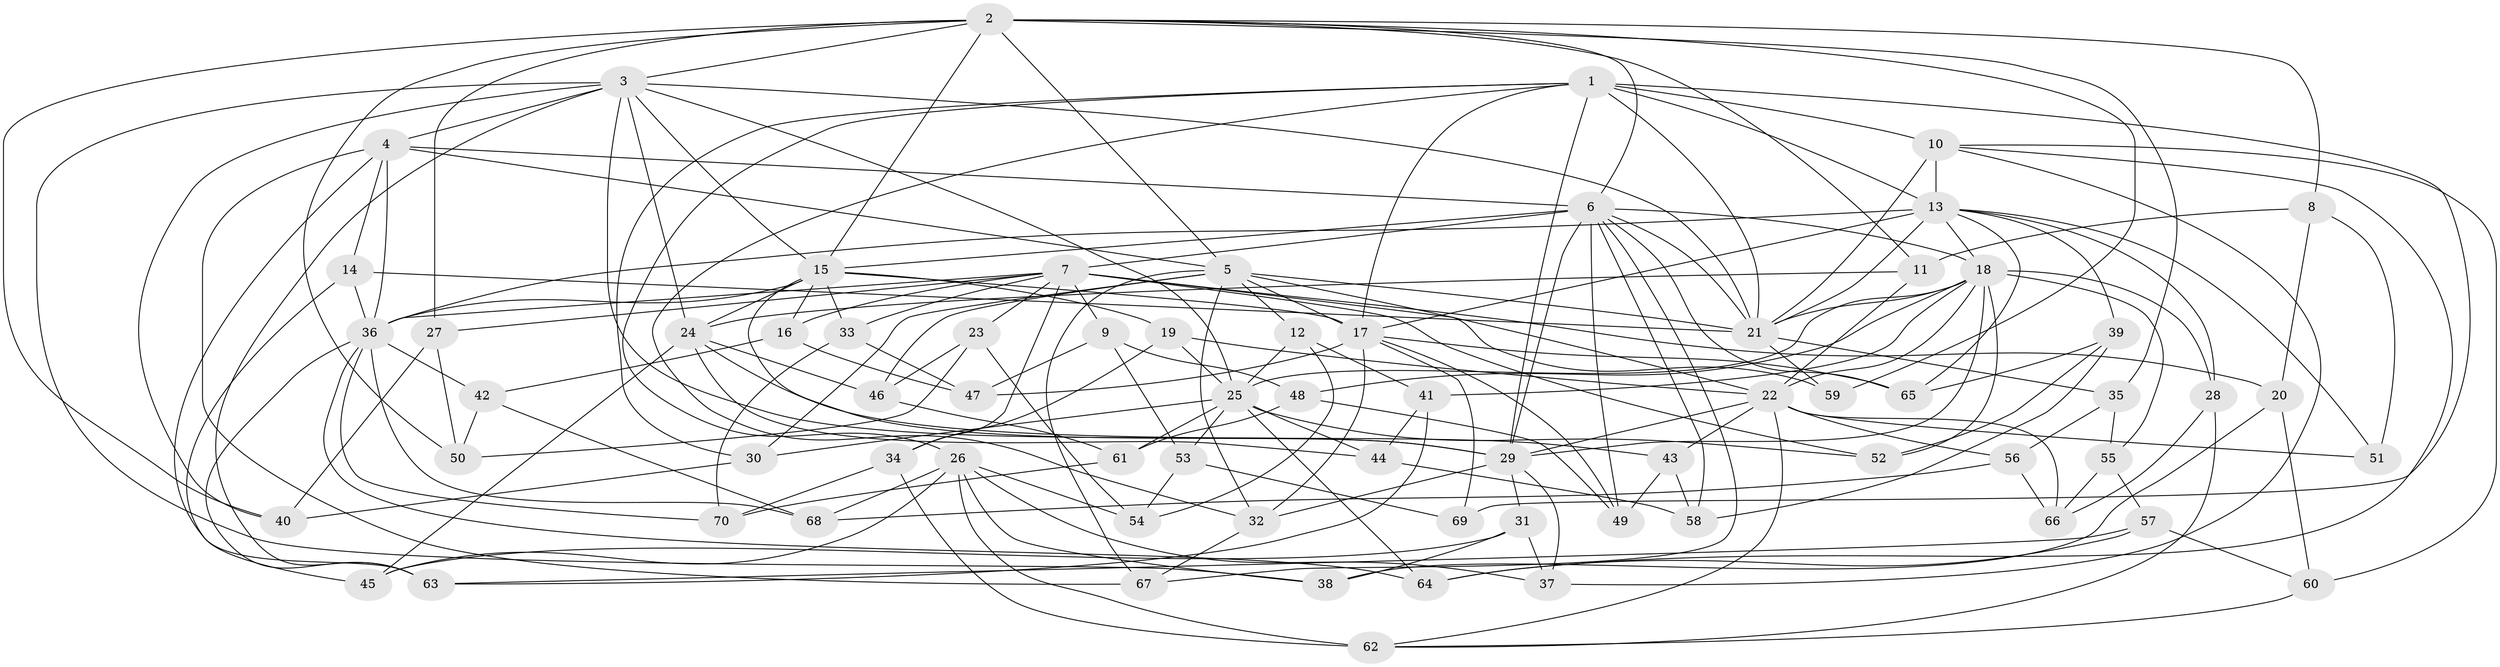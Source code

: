 // original degree distribution, {4: 1.0}
// Generated by graph-tools (version 1.1) at 2025/53/03/04/25 22:53:51]
// undirected, 70 vertices, 191 edges
graph export_dot {
  node [color=gray90,style=filled];
  1;
  2;
  3;
  4;
  5;
  6;
  7;
  8;
  9;
  10;
  11;
  12;
  13;
  14;
  15;
  16;
  17;
  18;
  19;
  20;
  21;
  22;
  23;
  24;
  25;
  26;
  27;
  28;
  29;
  30;
  31;
  32;
  33;
  34;
  35;
  36;
  37;
  38;
  39;
  40;
  41;
  42;
  43;
  44;
  45;
  46;
  47;
  48;
  49;
  50;
  51;
  52;
  53;
  54;
  55;
  56;
  57;
  58;
  59;
  60;
  61;
  62;
  63;
  64;
  65;
  66;
  67;
  68;
  69;
  70;
  1 -- 10 [weight=1.0];
  1 -- 13 [weight=1.0];
  1 -- 17 [weight=1.0];
  1 -- 21 [weight=1.0];
  1 -- 26 [weight=1.0];
  1 -- 29 [weight=1.0];
  1 -- 30 [weight=1.0];
  1 -- 32 [weight=1.0];
  1 -- 69 [weight=2.0];
  2 -- 3 [weight=2.0];
  2 -- 5 [weight=1.0];
  2 -- 6 [weight=1.0];
  2 -- 8 [weight=1.0];
  2 -- 11 [weight=1.0];
  2 -- 15 [weight=1.0];
  2 -- 27 [weight=1.0];
  2 -- 35 [weight=1.0];
  2 -- 40 [weight=1.0];
  2 -- 50 [weight=1.0];
  2 -- 59 [weight=1.0];
  3 -- 4 [weight=1.0];
  3 -- 15 [weight=1.0];
  3 -- 21 [weight=1.0];
  3 -- 24 [weight=1.0];
  3 -- 25 [weight=1.0];
  3 -- 29 [weight=2.0];
  3 -- 38 [weight=1.0];
  3 -- 40 [weight=1.0];
  3 -- 63 [weight=1.0];
  4 -- 5 [weight=1.0];
  4 -- 6 [weight=1.0];
  4 -- 14 [weight=1.0];
  4 -- 36 [weight=2.0];
  4 -- 63 [weight=1.0];
  4 -- 67 [weight=1.0];
  5 -- 12 [weight=1.0];
  5 -- 17 [weight=1.0];
  5 -- 21 [weight=1.0];
  5 -- 22 [weight=1.0];
  5 -- 30 [weight=1.0];
  5 -- 32 [weight=1.0];
  5 -- 46 [weight=1.0];
  5 -- 67 [weight=1.0];
  6 -- 7 [weight=1.0];
  6 -- 15 [weight=2.0];
  6 -- 18 [weight=1.0];
  6 -- 21 [weight=1.0];
  6 -- 29 [weight=1.0];
  6 -- 49 [weight=1.0];
  6 -- 58 [weight=1.0];
  6 -- 65 [weight=1.0];
  6 -- 67 [weight=1.0];
  7 -- 9 [weight=1.0];
  7 -- 16 [weight=1.0];
  7 -- 20 [weight=1.0];
  7 -- 23 [weight=1.0];
  7 -- 27 [weight=1.0];
  7 -- 33 [weight=1.0];
  7 -- 34 [weight=1.0];
  7 -- 36 [weight=1.0];
  7 -- 52 [weight=1.0];
  7 -- 59 [weight=2.0];
  8 -- 11 [weight=1.0];
  8 -- 20 [weight=1.0];
  8 -- 51 [weight=1.0];
  9 -- 47 [weight=1.0];
  9 -- 48 [weight=1.0];
  9 -- 53 [weight=1.0];
  10 -- 13 [weight=1.0];
  10 -- 21 [weight=3.0];
  10 -- 37 [weight=1.0];
  10 -- 60 [weight=1.0];
  10 -- 64 [weight=1.0];
  11 -- 22 [weight=1.0];
  11 -- 24 [weight=1.0];
  12 -- 25 [weight=1.0];
  12 -- 41 [weight=1.0];
  12 -- 54 [weight=1.0];
  13 -- 17 [weight=1.0];
  13 -- 18 [weight=1.0];
  13 -- 21 [weight=1.0];
  13 -- 28 [weight=1.0];
  13 -- 36 [weight=1.0];
  13 -- 39 [weight=1.0];
  13 -- 51 [weight=1.0];
  13 -- 65 [weight=1.0];
  14 -- 21 [weight=1.0];
  14 -- 36 [weight=1.0];
  14 -- 45 [weight=1.0];
  15 -- 16 [weight=1.0];
  15 -- 17 [weight=1.0];
  15 -- 19 [weight=1.0];
  15 -- 24 [weight=2.0];
  15 -- 29 [weight=1.0];
  15 -- 33 [weight=1.0];
  15 -- 36 [weight=1.0];
  16 -- 42 [weight=1.0];
  16 -- 47 [weight=1.0];
  17 -- 32 [weight=2.0];
  17 -- 47 [weight=1.0];
  17 -- 49 [weight=1.0];
  17 -- 65 [weight=1.0];
  17 -- 69 [weight=1.0];
  18 -- 21 [weight=1.0];
  18 -- 22 [weight=1.0];
  18 -- 25 [weight=1.0];
  18 -- 28 [weight=1.0];
  18 -- 29 [weight=2.0];
  18 -- 41 [weight=1.0];
  18 -- 48 [weight=1.0];
  18 -- 52 [weight=1.0];
  18 -- 55 [weight=1.0];
  19 -- 22 [weight=1.0];
  19 -- 25 [weight=1.0];
  19 -- 34 [weight=1.0];
  20 -- 38 [weight=1.0];
  20 -- 60 [weight=1.0];
  21 -- 35 [weight=1.0];
  21 -- 59 [weight=1.0];
  22 -- 29 [weight=2.0];
  22 -- 43 [weight=1.0];
  22 -- 51 [weight=2.0];
  22 -- 56 [weight=1.0];
  22 -- 62 [weight=1.0];
  22 -- 66 [weight=1.0];
  23 -- 46 [weight=1.0];
  23 -- 50 [weight=1.0];
  23 -- 54 [weight=1.0];
  24 -- 43 [weight=1.0];
  24 -- 44 [weight=1.0];
  24 -- 45 [weight=1.0];
  24 -- 46 [weight=1.0];
  25 -- 30 [weight=1.0];
  25 -- 44 [weight=1.0];
  25 -- 52 [weight=1.0];
  25 -- 53 [weight=1.0];
  25 -- 61 [weight=1.0];
  25 -- 64 [weight=1.0];
  26 -- 37 [weight=1.0];
  26 -- 38 [weight=1.0];
  26 -- 45 [weight=1.0];
  26 -- 54 [weight=1.0];
  26 -- 62 [weight=2.0];
  26 -- 68 [weight=1.0];
  27 -- 40 [weight=1.0];
  27 -- 50 [weight=1.0];
  28 -- 62 [weight=1.0];
  28 -- 66 [weight=1.0];
  29 -- 31 [weight=1.0];
  29 -- 32 [weight=1.0];
  29 -- 37 [weight=1.0];
  30 -- 40 [weight=1.0];
  31 -- 37 [weight=1.0];
  31 -- 38 [weight=1.0];
  31 -- 45 [weight=1.0];
  32 -- 67 [weight=1.0];
  33 -- 47 [weight=1.0];
  33 -- 70 [weight=1.0];
  34 -- 62 [weight=1.0];
  34 -- 70 [weight=1.0];
  35 -- 55 [weight=1.0];
  35 -- 56 [weight=1.0];
  36 -- 42 [weight=1.0];
  36 -- 63 [weight=2.0];
  36 -- 64 [weight=1.0];
  36 -- 68 [weight=1.0];
  36 -- 70 [weight=1.0];
  39 -- 52 [weight=1.0];
  39 -- 58 [weight=1.0];
  39 -- 65 [weight=1.0];
  41 -- 44 [weight=1.0];
  41 -- 63 [weight=1.0];
  42 -- 50 [weight=1.0];
  42 -- 68 [weight=1.0];
  43 -- 49 [weight=1.0];
  43 -- 58 [weight=1.0];
  44 -- 58 [weight=1.0];
  46 -- 61 [weight=1.0];
  48 -- 49 [weight=1.0];
  48 -- 61 [weight=1.0];
  53 -- 54 [weight=1.0];
  53 -- 69 [weight=1.0];
  55 -- 57 [weight=1.0];
  55 -- 66 [weight=1.0];
  56 -- 66 [weight=1.0];
  56 -- 68 [weight=1.0];
  57 -- 60 [weight=1.0];
  57 -- 63 [weight=1.0];
  57 -- 64 [weight=1.0];
  60 -- 62 [weight=1.0];
  61 -- 70 [weight=1.0];
}
